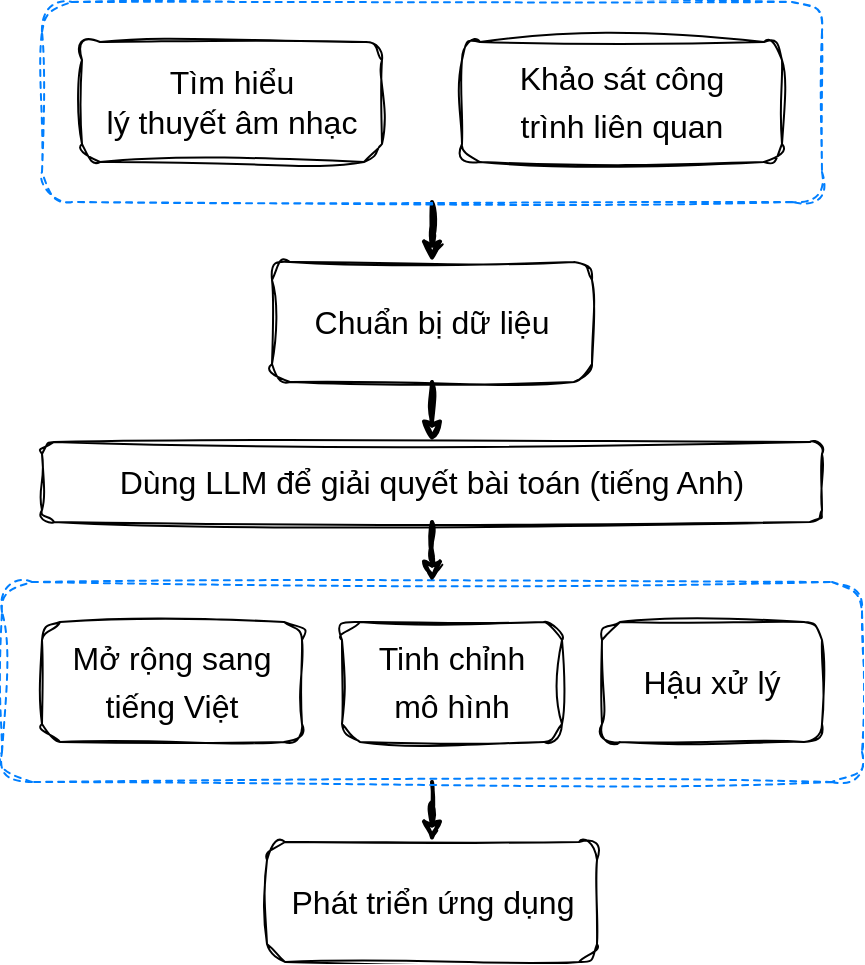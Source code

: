 <mxfile version="24.7.1" type="device">
  <diagram name="Page-1" id="uHuE6cg2GW2eRnbbnOSD">
    <mxGraphModel dx="2007" dy="733" grid="1" gridSize="10" guides="1" tooltips="1" connect="1" arrows="1" fold="1" page="1" pageScale="1" pageWidth="827" pageHeight="1169" math="0" shadow="0">
      <root>
        <mxCell id="0" />
        <mxCell id="1" parent="0" />
        <mxCell id="6cxOLxEHydVUGt_gi3Ii-15" value="" style="edgeStyle=orthogonalEdgeStyle;rounded=0;orthogonalLoop=1;jettySize=auto;html=1;strokeWidth=2;sketch=1;curveFitting=1;jiggle=2;" edge="1" parent="1" source="6cxOLxEHydVUGt_gi3Ii-10" target="6cxOLxEHydVUGt_gi3Ii-7">
          <mxGeometry relative="1" as="geometry" />
        </mxCell>
        <mxCell id="6cxOLxEHydVUGt_gi3Ii-10" value="" style="rounded=1;whiteSpace=wrap;html=1;strokeWidth=1;dashed=1;strokeColor=#007FFF;sketch=1;curveFitting=1;jiggle=2;fillColor=none;" vertex="1" parent="1">
          <mxGeometry x="-30" y="410" width="430" height="100" as="geometry" />
        </mxCell>
        <mxCell id="6cxOLxEHydVUGt_gi3Ii-11" value="" style="edgeStyle=orthogonalEdgeStyle;rounded=0;orthogonalLoop=1;jettySize=auto;html=1;strokeWidth=2;sketch=1;curveFitting=1;jiggle=2;" edge="1" parent="1" source="6cxOLxEHydVUGt_gi3Ii-8" target="6cxOLxEHydVUGt_gi3Ii-3">
          <mxGeometry relative="1" as="geometry" />
        </mxCell>
        <mxCell id="6cxOLxEHydVUGt_gi3Ii-8" value="" style="rounded=1;whiteSpace=wrap;html=1;strokeWidth=1;dashed=1;strokeColor=#007FFF;sketch=1;curveFitting=1;jiggle=2;fillColor=none;" vertex="1" parent="1">
          <mxGeometry x="-10" y="120" width="390" height="100" as="geometry" />
        </mxCell>
        <mxCell id="6cxOLxEHydVUGt_gi3Ii-1" value="Tìm hiểu&lt;div style=&quot;font-size: 16px;&quot;&gt;lý thuyết âm nhạc&lt;/div&gt;" style="rounded=1;whiteSpace=wrap;html=1;fontSize=16;align=center;strokeWidth=1;sketch=1;curveFitting=1;jiggle=2;fillColor=none;" vertex="1" parent="1">
          <mxGeometry x="10" y="140" width="150" height="60" as="geometry" />
        </mxCell>
        <mxCell id="6cxOLxEHydVUGt_gi3Ii-2" value="&lt;div style=&quot;line-height: 24px; margin-top: 0pt; margin-bottom: 0pt; margin-left: 0.38in; text-indent: -0.38in; direction: ltr; unicode-bidi: embed; word-break: normal; font-size: 16px;&quot;&gt;&lt;span style=&quot;font-size: 16px;&quot;&gt;Khảo sát công&lt;/span&gt;&lt;/div&gt;&lt;div style=&quot;line-height: 24px; margin-top: 0pt; margin-bottom: 0pt; margin-left: 0.38in; text-indent: -0.38in; direction: ltr; unicode-bidi: embed; word-break: normal; font-size: 16px;&quot;&gt;&lt;span style=&quot;font-size: 16px;&quot;&gt;trình liên quan&lt;/span&gt;&lt;/div&gt;" style="rounded=1;whiteSpace=wrap;html=1;fontSize=16;align=center;strokeWidth=1;sketch=1;curveFitting=1;jiggle=2;fillColor=none;" vertex="1" parent="1">
          <mxGeometry x="200" y="140" width="160" height="60" as="geometry" />
        </mxCell>
        <mxCell id="6cxOLxEHydVUGt_gi3Ii-12" value="" style="edgeStyle=orthogonalEdgeStyle;rounded=0;orthogonalLoop=1;jettySize=auto;html=1;strokeWidth=2;sketch=1;curveFitting=1;jiggle=2;" edge="1" parent="1" source="6cxOLxEHydVUGt_gi3Ii-3" target="6cxOLxEHydVUGt_gi3Ii-4">
          <mxGeometry relative="1" as="geometry" />
        </mxCell>
        <mxCell id="6cxOLxEHydVUGt_gi3Ii-3" value="&lt;div style=&quot;line-height: 24px; margin-top: 0pt; margin-bottom: 0pt; margin-left: 0.38in; text-indent: -0.38in; direction: ltr; unicode-bidi: embed; word-break: normal; font-size: 16px;&quot;&gt;Chuẩn bị dữ liệu&lt;/div&gt;" style="rounded=1;whiteSpace=wrap;html=1;fontSize=16;align=center;strokeWidth=1;sketch=1;curveFitting=1;jiggle=2;fillColor=none;" vertex="1" parent="1">
          <mxGeometry x="105" y="250" width="160" height="60" as="geometry" />
        </mxCell>
        <mxCell id="6cxOLxEHydVUGt_gi3Ii-14" style="edgeStyle=orthogonalEdgeStyle;rounded=0;orthogonalLoop=1;jettySize=auto;html=1;entryX=0.5;entryY=0;entryDx=0;entryDy=0;strokeWidth=2;sketch=1;curveFitting=1;jiggle=2;" edge="1" parent="1" source="6cxOLxEHydVUGt_gi3Ii-4" target="6cxOLxEHydVUGt_gi3Ii-10">
          <mxGeometry relative="1" as="geometry" />
        </mxCell>
        <mxCell id="6cxOLxEHydVUGt_gi3Ii-4" value="&lt;div style=&quot;line-height: 24px; margin-top: 0pt; margin-bottom: 0pt; margin-left: 0.38in; text-indent: -0.38in; direction: ltr; unicode-bidi: embed; word-break: normal; font-size: 16px;&quot;&gt;Dùng LLM&amp;nbsp;&lt;span style=&quot;text-indent: -0.38in;&quot;&gt;để giải quyết&amp;nbsp;&lt;/span&gt;&lt;span style=&quot;text-indent: -0.38in;&quot;&gt;bài toán (&lt;/span&gt;&lt;span style=&quot;text-indent: -0.38in;&quot;&gt;tiếng Anh)&lt;/span&gt;&lt;/div&gt;" style="rounded=1;whiteSpace=wrap;html=1;fontSize=16;align=center;strokeWidth=1;sketch=1;curveFitting=1;jiggle=2;fillColor=none;" vertex="1" parent="1">
          <mxGeometry x="-10" y="340" width="390" height="40" as="geometry" />
        </mxCell>
        <mxCell id="6cxOLxEHydVUGt_gi3Ii-5" value="&lt;div style=&quot;line-height: 24px; margin-top: 0pt; margin-bottom: 0pt; margin-left: 0.38in; text-indent: -0.38in; direction: ltr; unicode-bidi: embed; word-break: normal; font-size: 16px;&quot;&gt;Mở rộng sang&lt;/div&gt;&lt;div style=&quot;line-height: 24px; margin-top: 0pt; margin-bottom: 0pt; margin-left: 0.38in; text-indent: -0.38in; direction: ltr; unicode-bidi: embed; word-break: normal; font-size: 16px;&quot;&gt;tiếng Việt&lt;/div&gt;" style="rounded=1;whiteSpace=wrap;html=1;fontSize=16;align=center;strokeWidth=1;sketch=1;curveFitting=1;jiggle=2;fillColor=none;" vertex="1" parent="1">
          <mxGeometry x="-10" y="430" width="130" height="60" as="geometry" />
        </mxCell>
        <mxCell id="6cxOLxEHydVUGt_gi3Ii-6" value="&lt;div style=&quot;line-height: 24px; margin-top: 0pt; margin-bottom: 0pt; margin-left: 0.38in; text-indent: -0.38in; direction: ltr; unicode-bidi: embed; word-break: normal; font-size: 16px;&quot;&gt;Hậu xử lý&lt;/div&gt;" style="rounded=1;whiteSpace=wrap;html=1;fontSize=16;align=center;strokeWidth=1;sketch=1;curveFitting=1;jiggle=2;fillColor=none;" vertex="1" parent="1">
          <mxGeometry x="270" y="430" width="110" height="60" as="geometry" />
        </mxCell>
        <mxCell id="6cxOLxEHydVUGt_gi3Ii-7" value="&lt;div style=&quot;line-height: 24px; margin-top: 0pt; margin-bottom: 0pt; margin-left: 0.38in; text-indent: -0.38in; direction: ltr; unicode-bidi: embed; word-break: normal; font-size: 16px;&quot;&gt;Phát triển ứng dụng&lt;/div&gt;" style="rounded=1;whiteSpace=wrap;html=1;fontSize=16;align=center;strokeWidth=1;sketch=1;curveFitting=1;jiggle=2;fillColor=none;" vertex="1" parent="1">
          <mxGeometry x="102.5" y="540" width="165" height="60" as="geometry" />
        </mxCell>
        <mxCell id="6cxOLxEHydVUGt_gi3Ii-9" value="&lt;div style=&quot;line-height: 24px; margin-top: 0pt; margin-bottom: 0pt; margin-left: 0.38in; text-indent: -0.38in; direction: ltr; unicode-bidi: embed; word-break: normal; font-size: 16px;&quot;&gt;Tinh chỉnh&lt;/div&gt;&lt;div style=&quot;line-height: 24px; margin-top: 0pt; margin-bottom: 0pt; margin-left: 0.38in; text-indent: -0.38in; direction: ltr; unicode-bidi: embed; word-break: normal; font-size: 16px;&quot;&gt;mô hình&lt;/div&gt;" style="rounded=1;whiteSpace=wrap;html=1;fontSize=16;align=center;strokeWidth=1;sketch=1;curveFitting=1;jiggle=2;fillColor=none;" vertex="1" parent="1">
          <mxGeometry x="140" y="430" width="110" height="60" as="geometry" />
        </mxCell>
      </root>
    </mxGraphModel>
  </diagram>
</mxfile>
